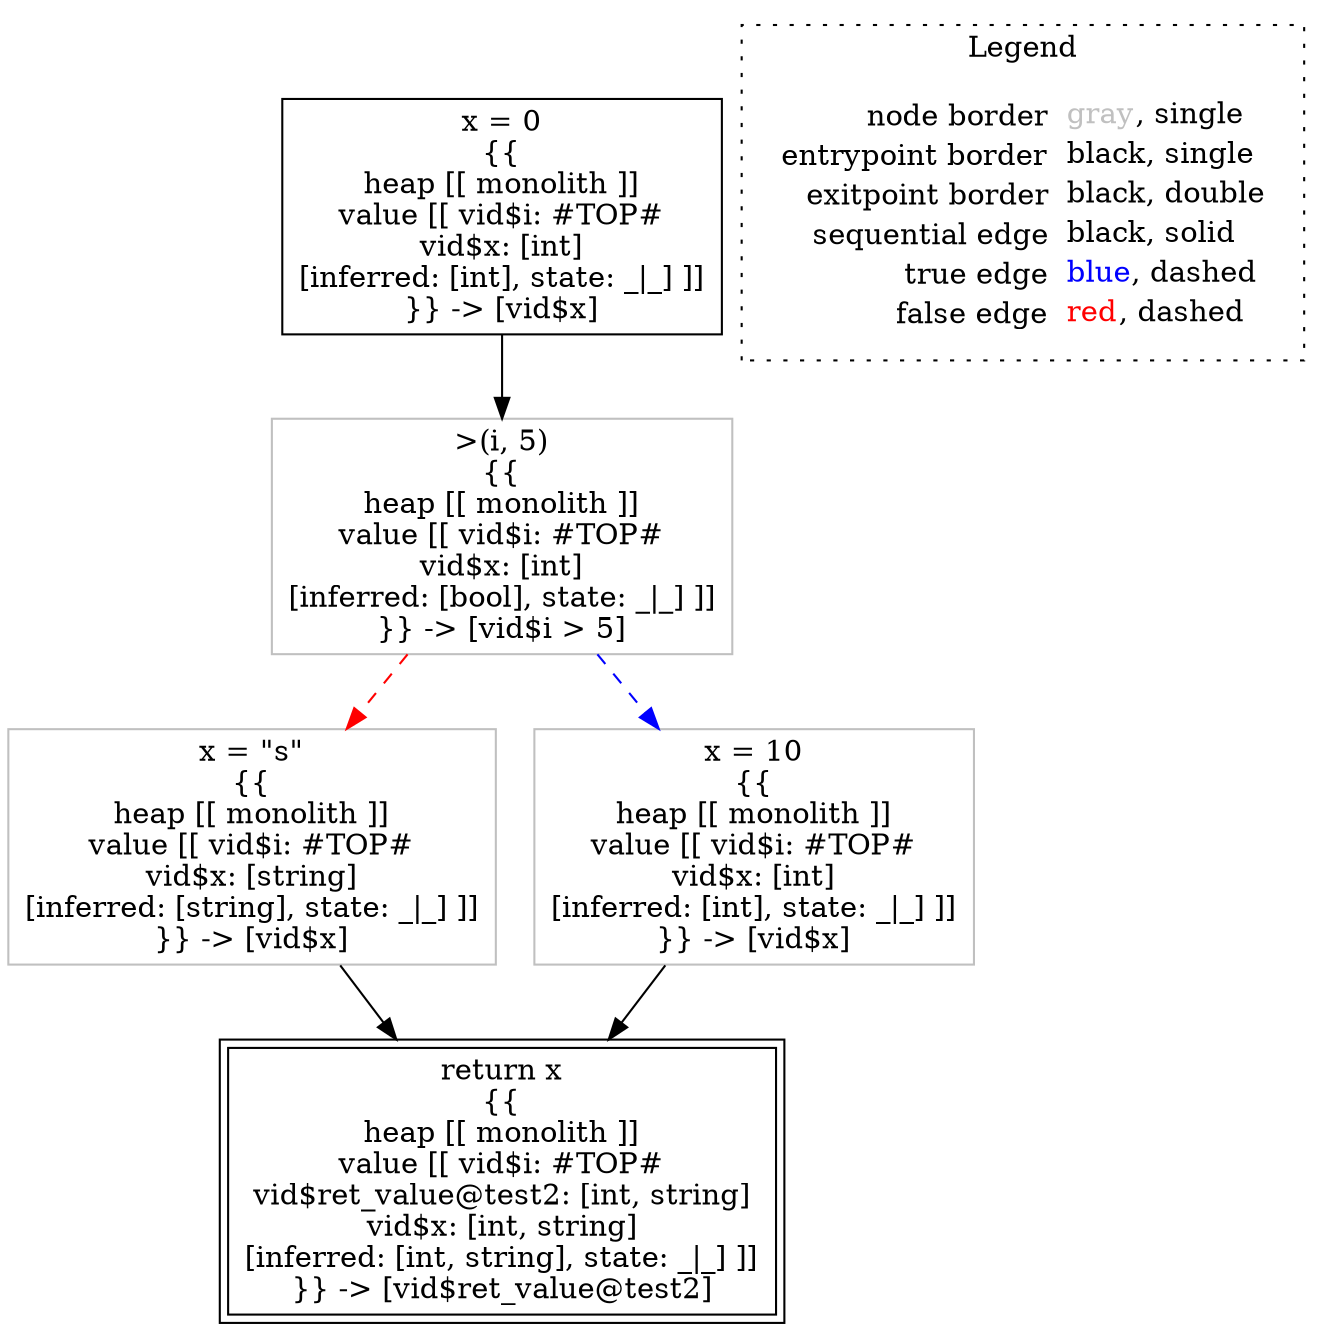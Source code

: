 digraph {
	"node0" [shape="rect",color="black",label=<x = 0<BR/>{{<BR/>heap [[ monolith ]]<BR/>value [[ vid$i: #TOP#<BR/>vid$x: [int]<BR/>[inferred: [int], state: _|_] ]]<BR/>}} -&gt; [vid$x]>];
	"node1" [shape="rect",color="gray",label=<x = &quot;s&quot;<BR/>{{<BR/>heap [[ monolith ]]<BR/>value [[ vid$i: #TOP#<BR/>vid$x: [string]<BR/>[inferred: [string], state: _|_] ]]<BR/>}} -&gt; [vid$x]>];
	"node2" [shape="rect",color="gray",label=<&gt;(i, 5)<BR/>{{<BR/>heap [[ monolith ]]<BR/>value [[ vid$i: #TOP#<BR/>vid$x: [int]<BR/>[inferred: [bool], state: _|_] ]]<BR/>}} -&gt; [vid$i &gt; 5]>];
	"node3" [shape="rect",color="black",peripheries="2",label=<return x<BR/>{{<BR/>heap [[ monolith ]]<BR/>value [[ vid$i: #TOP#<BR/>vid$ret_value@test2: [int, string]<BR/>vid$x: [int, string]<BR/>[inferred: [int, string], state: _|_] ]]<BR/>}} -&gt; [vid$ret_value@test2]>];
	"node4" [shape="rect",color="gray",label=<x = 10<BR/>{{<BR/>heap [[ monolith ]]<BR/>value [[ vid$i: #TOP#<BR/>vid$x: [int]<BR/>[inferred: [int], state: _|_] ]]<BR/>}} -&gt; [vid$x]>];
	"node1" -> "node3" [color="black"];
	"node2" -> "node1" [color="red",style="dashed"];
	"node2" -> "node4" [color="blue",style="dashed"];
	"node0" -> "node2" [color="black"];
	"node4" -> "node3" [color="black"];
subgraph cluster_legend {
	label="Legend";
	style=dotted;
	node [shape=plaintext];
	"legend" [label=<<table border="0" cellpadding="2" cellspacing="0" cellborder="0"><tr><td align="right">node border&nbsp;</td><td align="left"><font color="gray">gray</font>, single</td></tr><tr><td align="right">entrypoint border&nbsp;</td><td align="left"><font color="black">black</font>, single</td></tr><tr><td align="right">exitpoint border&nbsp;</td><td align="left"><font color="black">black</font>, double</td></tr><tr><td align="right">sequential edge&nbsp;</td><td align="left"><font color="black">black</font>, solid</td></tr><tr><td align="right">true edge&nbsp;</td><td align="left"><font color="blue">blue</font>, dashed</td></tr><tr><td align="right">false edge&nbsp;</td><td align="left"><font color="red">red</font>, dashed</td></tr></table>>];
}

}
